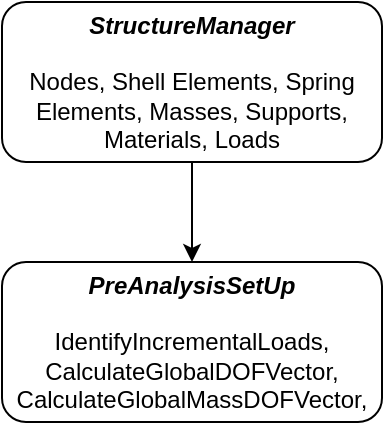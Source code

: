 <mxfile version="11.1.4" type="device"><diagram id="PinJZjhvExze7XuN0r7I" name="Page-1"><mxGraphModel dx="981" dy="527" grid="1" gridSize="10" guides="1" tooltips="1" connect="1" arrows="1" fold="1" page="1" pageScale="1" pageWidth="850" pageHeight="1100" math="0" shadow="0"><root><mxCell id="0"/><mxCell id="1" parent="0"/><mxCell id="2M32uef0FzqFKEa9Hk7m-3" style="edgeStyle=orthogonalEdgeStyle;rounded=0;orthogonalLoop=1;jettySize=auto;html=1;" edge="1" parent="1" source="2M32uef0FzqFKEa9Hk7m-1"><mxGeometry relative="1" as="geometry"><mxPoint x="445" y="150" as="targetPoint"/></mxGeometry></mxCell><mxCell id="2M32uef0FzqFKEa9Hk7m-1" value="&lt;i&gt;&lt;b&gt;StructureManager&lt;/b&gt;&lt;br&gt;&lt;/i&gt;&lt;br&gt;Nodes, Shell Elements, Spring Elements, Masses, Supports, Materials, Loads" style="rounded=1;whiteSpace=wrap;html=1;" vertex="1" parent="1"><mxGeometry x="350" y="20" width="190" height="80" as="geometry"/></mxCell><mxCell id="2M32uef0FzqFKEa9Hk7m-4" value="&lt;i style=&quot;font-weight: bold&quot;&gt;PreAnalysisSetUp&lt;/i&gt;&lt;br&gt;&lt;br&gt;IdentifyIncrementalLoads, CalculateGlobalDOFVector, CalculateGlobalMassDOFVector," style="rounded=1;whiteSpace=wrap;html=1;" vertex="1" parent="1"><mxGeometry x="350" y="150" width="190" height="80" as="geometry"/></mxCell></root></mxGraphModel></diagram></mxfile>